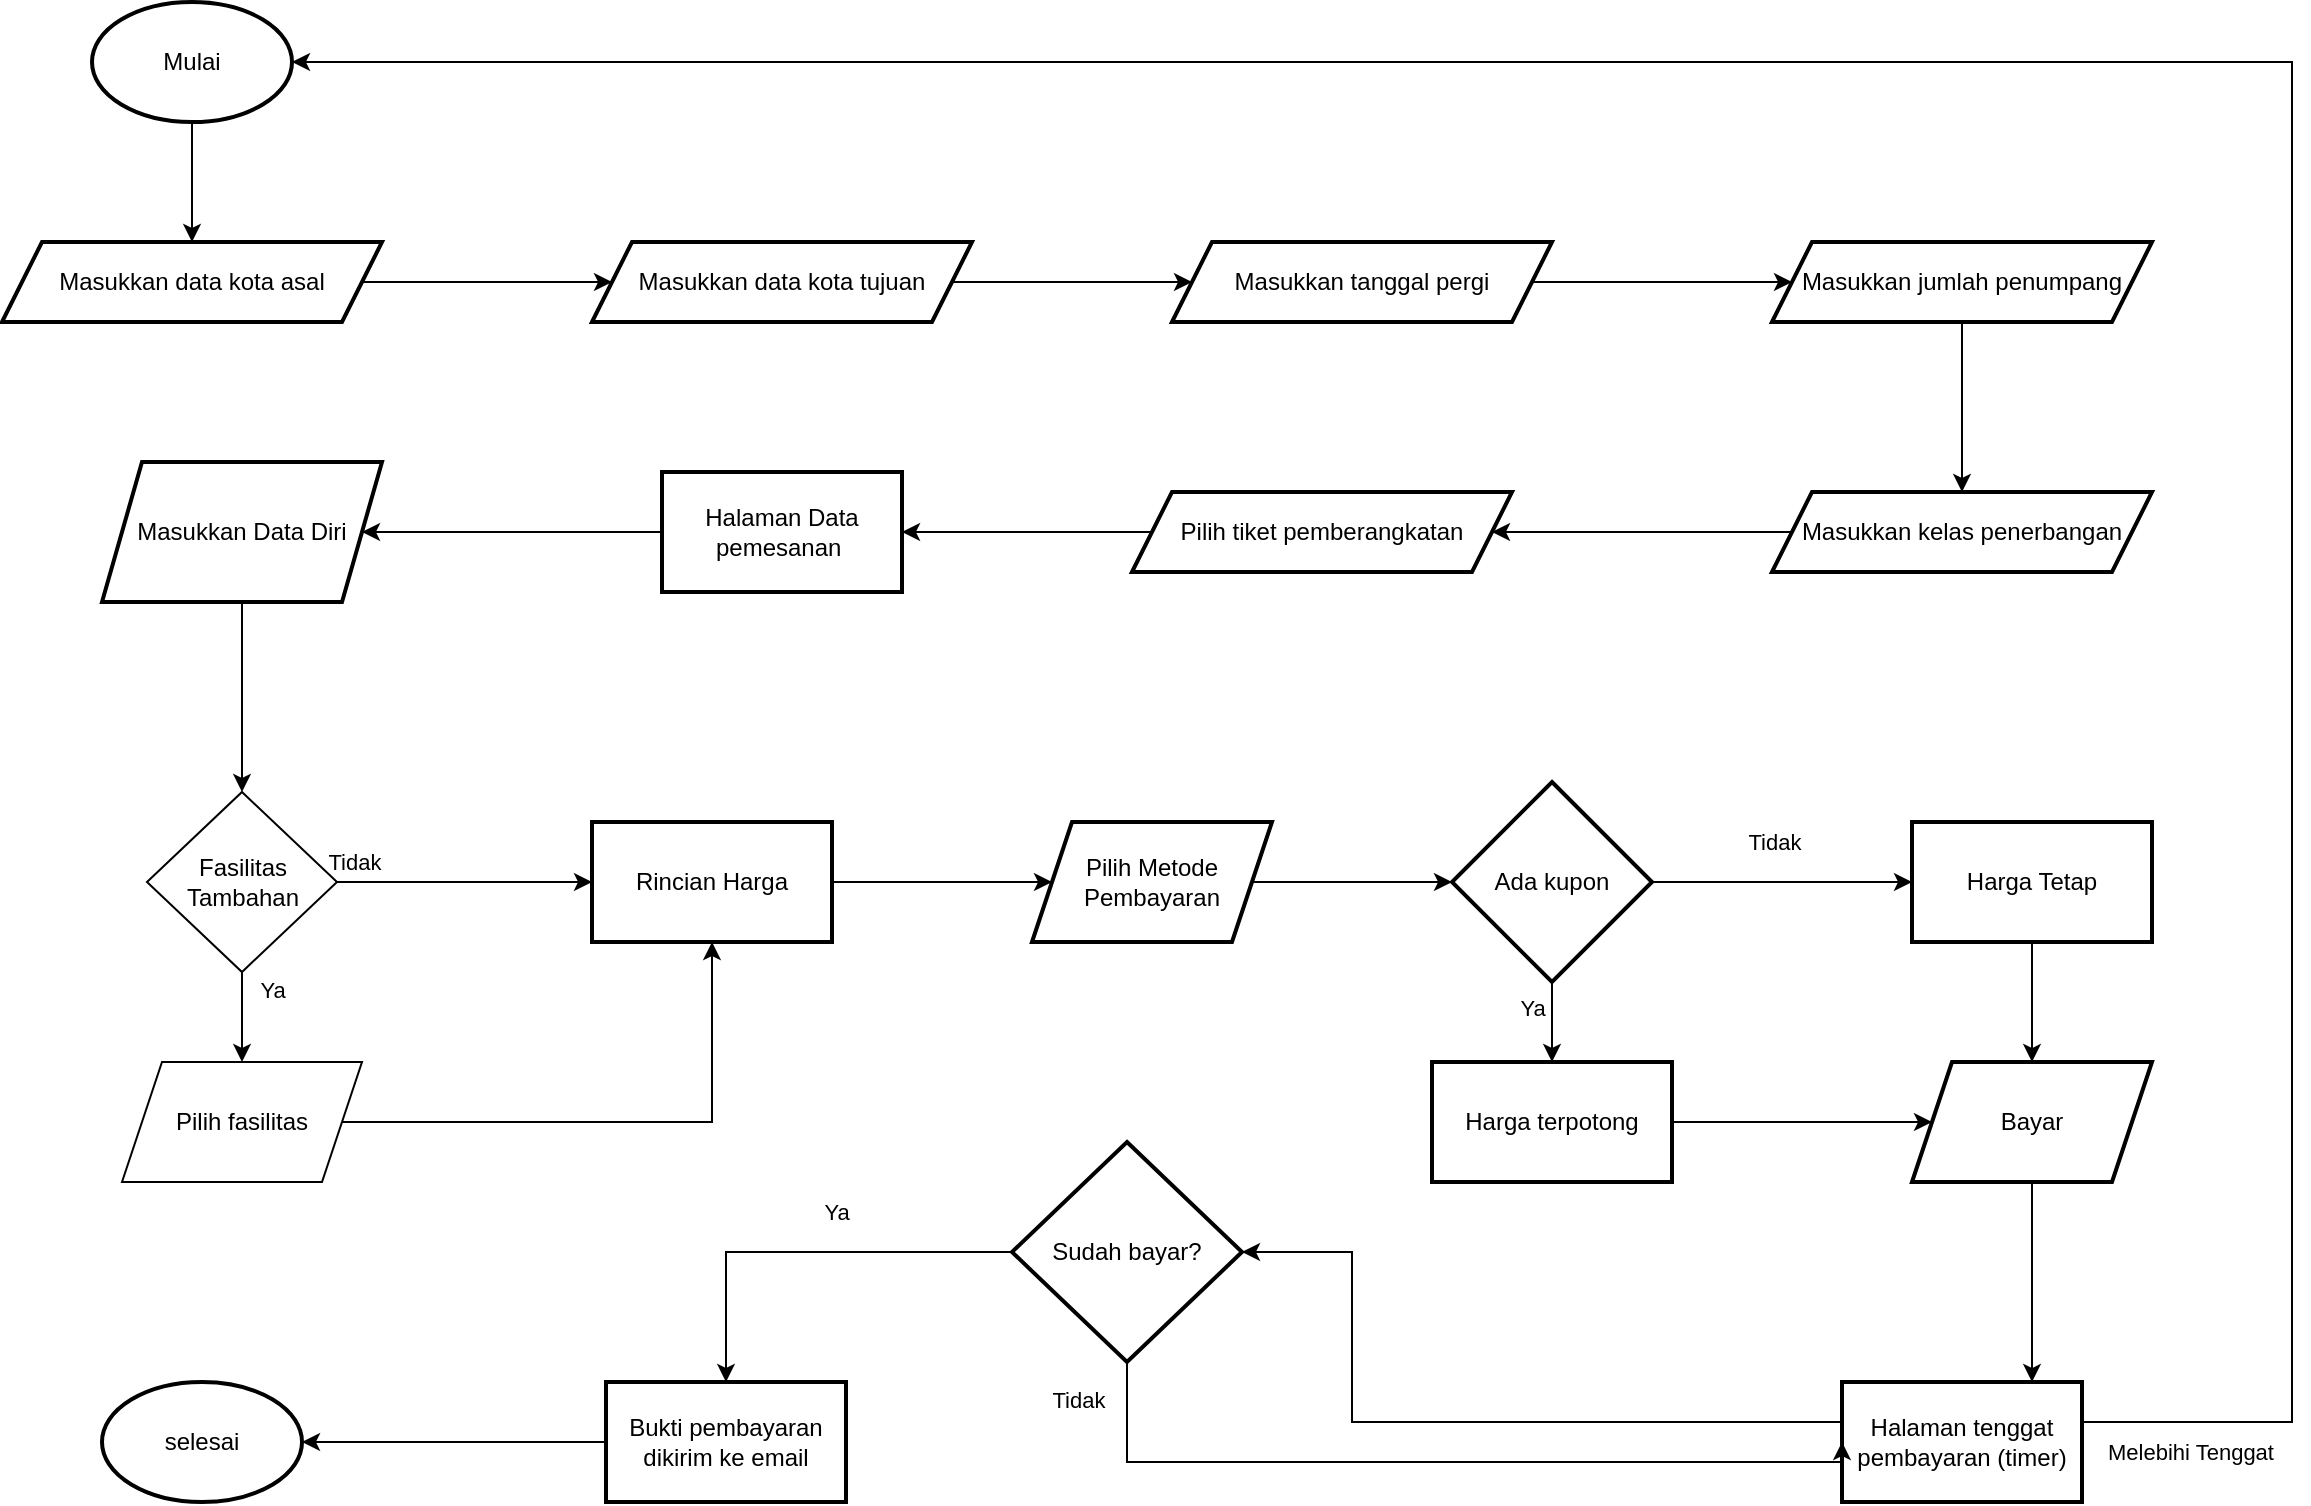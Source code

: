 <mxfile version="22.0.5" type="github">
  <diagram id="C5RBs43oDa-KdzZeNtuy" name="Page-1">
    <mxGraphModel dx="3088" dy="780" grid="1" gridSize="10" guides="1" tooltips="1" connect="1" arrows="1" fold="1" page="1" pageScale="1" pageWidth="827" pageHeight="1169" math="0" shadow="0">
      <root>
        <mxCell id="WIyWlLk6GJQsqaUBKTNV-0" />
        <mxCell id="WIyWlLk6GJQsqaUBKTNV-1" parent="WIyWlLk6GJQsqaUBKTNV-0" />
        <mxCell id="cWJgLylut5jlFDtUURkS-3" value="" style="edgeStyle=orthogonalEdgeStyle;rounded=0;orthogonalLoop=1;jettySize=auto;html=1;labelBackgroundColor=none;fontColor=default;" edge="1" parent="WIyWlLk6GJQsqaUBKTNV-1" source="cWJgLylut5jlFDtUURkS-1" target="cWJgLylut5jlFDtUURkS-2">
          <mxGeometry relative="1" as="geometry" />
        </mxCell>
        <mxCell id="cWJgLylut5jlFDtUURkS-1" value="Mulai" style="strokeWidth=2;html=1;shape=mxgraph.flowchart.start_1;whiteSpace=wrap;labelBackgroundColor=none;rounded=0;" vertex="1" parent="WIyWlLk6GJQsqaUBKTNV-1">
          <mxGeometry x="-790" y="20" width="100" height="60" as="geometry" />
        </mxCell>
        <mxCell id="cWJgLylut5jlFDtUURkS-5" value="" style="edgeStyle=orthogonalEdgeStyle;rounded=0;orthogonalLoop=1;jettySize=auto;html=1;labelBackgroundColor=none;fontColor=default;" edge="1" parent="WIyWlLk6GJQsqaUBKTNV-1" source="cWJgLylut5jlFDtUURkS-2" target="cWJgLylut5jlFDtUURkS-4">
          <mxGeometry relative="1" as="geometry" />
        </mxCell>
        <mxCell id="cWJgLylut5jlFDtUURkS-2" value="Masukkan data kota asal" style="shape=parallelogram;perimeter=parallelogramPerimeter;whiteSpace=wrap;html=1;fixedSize=1;strokeWidth=2;labelBackgroundColor=none;rounded=0;" vertex="1" parent="WIyWlLk6GJQsqaUBKTNV-1">
          <mxGeometry x="-835" y="140" width="190" height="40" as="geometry" />
        </mxCell>
        <mxCell id="cWJgLylut5jlFDtUURkS-11" value="" style="edgeStyle=orthogonalEdgeStyle;rounded=0;orthogonalLoop=1;jettySize=auto;html=1;labelBackgroundColor=none;fontColor=default;" edge="1" parent="WIyWlLk6GJQsqaUBKTNV-1" source="cWJgLylut5jlFDtUURkS-4" target="cWJgLylut5jlFDtUURkS-10">
          <mxGeometry relative="1" as="geometry" />
        </mxCell>
        <mxCell id="cWJgLylut5jlFDtUURkS-4" value="Masukkan data kota tujuan" style="shape=parallelogram;perimeter=parallelogramPerimeter;whiteSpace=wrap;html=1;fixedSize=1;strokeWidth=2;labelBackgroundColor=none;rounded=0;" vertex="1" parent="WIyWlLk6GJQsqaUBKTNV-1">
          <mxGeometry x="-540" y="140" width="190" height="40" as="geometry" />
        </mxCell>
        <mxCell id="cWJgLylut5jlFDtUURkS-14" value="" style="edgeStyle=orthogonalEdgeStyle;rounded=0;orthogonalLoop=1;jettySize=auto;html=1;labelBackgroundColor=none;fontColor=default;" edge="1" parent="WIyWlLk6GJQsqaUBKTNV-1" source="cWJgLylut5jlFDtUURkS-10" target="cWJgLylut5jlFDtUURkS-13">
          <mxGeometry relative="1" as="geometry" />
        </mxCell>
        <mxCell id="cWJgLylut5jlFDtUURkS-10" value="Masukkan tanggal pergi" style="shape=parallelogram;perimeter=parallelogramPerimeter;whiteSpace=wrap;html=1;fixedSize=1;strokeWidth=2;labelBackgroundColor=none;rounded=0;" vertex="1" parent="WIyWlLk6GJQsqaUBKTNV-1">
          <mxGeometry x="-250" y="140" width="190" height="40" as="geometry" />
        </mxCell>
        <mxCell id="cWJgLylut5jlFDtUURkS-16" value="" style="edgeStyle=orthogonalEdgeStyle;rounded=0;orthogonalLoop=1;jettySize=auto;html=1;labelBackgroundColor=none;fontColor=default;" edge="1" parent="WIyWlLk6GJQsqaUBKTNV-1" source="cWJgLylut5jlFDtUURkS-13" target="cWJgLylut5jlFDtUURkS-15">
          <mxGeometry relative="1" as="geometry" />
        </mxCell>
        <mxCell id="cWJgLylut5jlFDtUURkS-13" value="Masukkan jumlah penumpang" style="shape=parallelogram;perimeter=parallelogramPerimeter;whiteSpace=wrap;html=1;fixedSize=1;strokeWidth=2;labelBackgroundColor=none;rounded=0;" vertex="1" parent="WIyWlLk6GJQsqaUBKTNV-1">
          <mxGeometry x="50" y="140" width="190" height="40" as="geometry" />
        </mxCell>
        <mxCell id="cWJgLylut5jlFDtUURkS-18" value="" style="edgeStyle=orthogonalEdgeStyle;rounded=0;orthogonalLoop=1;jettySize=auto;html=1;labelBackgroundColor=none;fontColor=default;" edge="1" parent="WIyWlLk6GJQsqaUBKTNV-1" source="cWJgLylut5jlFDtUURkS-15" target="cWJgLylut5jlFDtUURkS-17">
          <mxGeometry relative="1" as="geometry" />
        </mxCell>
        <mxCell id="cWJgLylut5jlFDtUURkS-15" value="Masukkan kelas penerbangan" style="shape=parallelogram;perimeter=parallelogramPerimeter;whiteSpace=wrap;html=1;fixedSize=1;strokeWidth=2;labelBackgroundColor=none;rounded=0;" vertex="1" parent="WIyWlLk6GJQsqaUBKTNV-1">
          <mxGeometry x="50" y="265" width="190" height="40" as="geometry" />
        </mxCell>
        <mxCell id="cWJgLylut5jlFDtUURkS-22" value="" style="edgeStyle=orthogonalEdgeStyle;rounded=0;orthogonalLoop=1;jettySize=auto;html=1;labelBackgroundColor=none;fontColor=default;" edge="1" parent="WIyWlLk6GJQsqaUBKTNV-1" source="cWJgLylut5jlFDtUURkS-17" target="cWJgLylut5jlFDtUURkS-21">
          <mxGeometry relative="1" as="geometry" />
        </mxCell>
        <mxCell id="cWJgLylut5jlFDtUURkS-17" value="Pilih tiket pemberangkatan" style="shape=parallelogram;perimeter=parallelogramPerimeter;whiteSpace=wrap;html=1;fixedSize=1;strokeWidth=2;labelBackgroundColor=none;rounded=0;" vertex="1" parent="WIyWlLk6GJQsqaUBKTNV-1">
          <mxGeometry x="-270" y="265" width="190" height="40" as="geometry" />
        </mxCell>
        <mxCell id="cWJgLylut5jlFDtUURkS-24" value="" style="edgeStyle=orthogonalEdgeStyle;rounded=0;orthogonalLoop=1;jettySize=auto;html=1;labelBackgroundColor=none;fontColor=default;" edge="1" parent="WIyWlLk6GJQsqaUBKTNV-1" source="cWJgLylut5jlFDtUURkS-21" target="cWJgLylut5jlFDtUURkS-23">
          <mxGeometry relative="1" as="geometry" />
        </mxCell>
        <mxCell id="cWJgLylut5jlFDtUURkS-21" value="Halaman Data pemesanan&amp;nbsp;" style="whiteSpace=wrap;html=1;strokeWidth=2;labelBackgroundColor=none;rounded=0;" vertex="1" parent="WIyWlLk6GJQsqaUBKTNV-1">
          <mxGeometry x="-505" y="255" width="120" height="60" as="geometry" />
        </mxCell>
        <mxCell id="cWJgLylut5jlFDtUURkS-80" style="edgeStyle=orthogonalEdgeStyle;rounded=0;orthogonalLoop=1;jettySize=auto;html=1;labelBackgroundColor=none;fontColor=default;" edge="1" parent="WIyWlLk6GJQsqaUBKTNV-1" source="cWJgLylut5jlFDtUURkS-23" target="cWJgLylut5jlFDtUURkS-78">
          <mxGeometry relative="1" as="geometry" />
        </mxCell>
        <mxCell id="cWJgLylut5jlFDtUURkS-23" value="Masukkan Data Diri" style="shape=parallelogram;perimeter=parallelogramPerimeter;whiteSpace=wrap;html=1;fixedSize=1;strokeWidth=2;labelBackgroundColor=none;rounded=0;" vertex="1" parent="WIyWlLk6GJQsqaUBKTNV-1">
          <mxGeometry x="-785" y="250" width="140" height="70" as="geometry" />
        </mxCell>
        <mxCell id="cWJgLylut5jlFDtUURkS-32" value="" style="edgeStyle=orthogonalEdgeStyle;rounded=0;orthogonalLoop=1;jettySize=auto;html=1;labelBackgroundColor=none;fontColor=default;" edge="1" parent="WIyWlLk6GJQsqaUBKTNV-1" source="cWJgLylut5jlFDtUURkS-27" target="cWJgLylut5jlFDtUURkS-31">
          <mxGeometry relative="1" as="geometry" />
        </mxCell>
        <mxCell id="cWJgLylut5jlFDtUURkS-27" value="Rincian Harga" style="whiteSpace=wrap;html=1;strokeWidth=2;labelBackgroundColor=none;rounded=0;" vertex="1" parent="WIyWlLk6GJQsqaUBKTNV-1">
          <mxGeometry x="-540" y="430" width="120" height="60" as="geometry" />
        </mxCell>
        <mxCell id="cWJgLylut5jlFDtUURkS-34" style="edgeStyle=orthogonalEdgeStyle;rounded=0;orthogonalLoop=1;jettySize=auto;html=1;labelBackgroundColor=none;fontColor=default;" edge="1" parent="WIyWlLk6GJQsqaUBKTNV-1" source="cWJgLylut5jlFDtUURkS-31" target="cWJgLylut5jlFDtUURkS-33">
          <mxGeometry relative="1" as="geometry" />
        </mxCell>
        <mxCell id="cWJgLylut5jlFDtUURkS-31" value="Pilih Metode Pembayaran" style="shape=parallelogram;perimeter=parallelogramPerimeter;whiteSpace=wrap;html=1;fixedSize=1;strokeWidth=2;labelBackgroundColor=none;rounded=0;" vertex="1" parent="WIyWlLk6GJQsqaUBKTNV-1">
          <mxGeometry x="-320" y="430" width="120" height="60" as="geometry" />
        </mxCell>
        <mxCell id="cWJgLylut5jlFDtUURkS-36" value="" style="edgeStyle=orthogonalEdgeStyle;rounded=0;orthogonalLoop=1;jettySize=auto;html=1;labelBackgroundColor=none;fontColor=default;" edge="1" parent="WIyWlLk6GJQsqaUBKTNV-1" source="cWJgLylut5jlFDtUURkS-33" target="cWJgLylut5jlFDtUURkS-35">
          <mxGeometry relative="1" as="geometry" />
        </mxCell>
        <mxCell id="cWJgLylut5jlFDtUURkS-64" value="Ya" style="edgeLabel;html=1;align=center;verticalAlign=middle;resizable=0;points=[];labelBackgroundColor=none;" vertex="1" connectable="0" parent="cWJgLylut5jlFDtUURkS-36">
          <mxGeometry x="-0.526" relative="1" as="geometry">
            <mxPoint x="-10" y="3" as="offset" />
          </mxGeometry>
        </mxCell>
        <mxCell id="cWJgLylut5jlFDtUURkS-38" value="" style="edgeStyle=orthogonalEdgeStyle;rounded=0;orthogonalLoop=1;jettySize=auto;html=1;labelBackgroundColor=none;fontColor=default;" edge="1" parent="WIyWlLk6GJQsqaUBKTNV-1" source="cWJgLylut5jlFDtUURkS-33" target="cWJgLylut5jlFDtUURkS-37">
          <mxGeometry relative="1" as="geometry" />
        </mxCell>
        <mxCell id="cWJgLylut5jlFDtUURkS-61" value="Tidak" style="edgeLabel;html=1;align=center;verticalAlign=middle;resizable=0;points=[];labelBackgroundColor=none;" vertex="1" connectable="0" parent="cWJgLylut5jlFDtUURkS-38">
          <mxGeometry x="0.029" y="4" relative="1" as="geometry">
            <mxPoint x="-6" y="-16" as="offset" />
          </mxGeometry>
        </mxCell>
        <mxCell id="cWJgLylut5jlFDtUURkS-33" value="Ada kupon" style="strokeWidth=2;html=1;shape=mxgraph.flowchart.decision;whiteSpace=wrap;labelBackgroundColor=none;rounded=0;" vertex="1" parent="WIyWlLk6GJQsqaUBKTNV-1">
          <mxGeometry x="-110" y="410" width="100" height="100" as="geometry" />
        </mxCell>
        <mxCell id="cWJgLylut5jlFDtUURkS-40" value="" style="edgeStyle=orthogonalEdgeStyle;rounded=0;orthogonalLoop=1;jettySize=auto;html=1;labelBackgroundColor=none;fontColor=default;" edge="1" parent="WIyWlLk6GJQsqaUBKTNV-1" source="cWJgLylut5jlFDtUURkS-35" target="cWJgLylut5jlFDtUURkS-39">
          <mxGeometry relative="1" as="geometry">
            <Array as="points">
              <mxPoint x="70" y="580" />
              <mxPoint x="70" y="580" />
            </Array>
          </mxGeometry>
        </mxCell>
        <mxCell id="cWJgLylut5jlFDtUURkS-35" value="Harga terpotong" style="whiteSpace=wrap;html=1;strokeWidth=2;labelBackgroundColor=none;rounded=0;" vertex="1" parent="WIyWlLk6GJQsqaUBKTNV-1">
          <mxGeometry x="-120" y="550" width="120" height="60" as="geometry" />
        </mxCell>
        <mxCell id="cWJgLylut5jlFDtUURkS-41" style="edgeStyle=orthogonalEdgeStyle;rounded=0;orthogonalLoop=1;jettySize=auto;html=1;labelBackgroundColor=none;fontColor=default;" edge="1" parent="WIyWlLk6GJQsqaUBKTNV-1" source="cWJgLylut5jlFDtUURkS-37" target="cWJgLylut5jlFDtUURkS-39">
          <mxGeometry relative="1" as="geometry" />
        </mxCell>
        <mxCell id="cWJgLylut5jlFDtUURkS-37" value="Harga Tetap" style="whiteSpace=wrap;html=1;strokeWidth=2;labelBackgroundColor=none;rounded=0;" vertex="1" parent="WIyWlLk6GJQsqaUBKTNV-1">
          <mxGeometry x="120" y="430" width="120" height="60" as="geometry" />
        </mxCell>
        <mxCell id="cWJgLylut5jlFDtUURkS-43" value="" style="edgeStyle=orthogonalEdgeStyle;rounded=0;orthogonalLoop=1;jettySize=auto;html=1;labelBackgroundColor=none;fontColor=default;" edge="1" parent="WIyWlLk6GJQsqaUBKTNV-1" source="cWJgLylut5jlFDtUURkS-39" target="cWJgLylut5jlFDtUURkS-42">
          <mxGeometry relative="1" as="geometry">
            <Array as="points">
              <mxPoint x="180" y="650" />
              <mxPoint x="180" y="650" />
            </Array>
          </mxGeometry>
        </mxCell>
        <mxCell id="cWJgLylut5jlFDtUURkS-39" value="Bayar" style="shape=parallelogram;perimeter=parallelogramPerimeter;whiteSpace=wrap;html=1;fixedSize=1;strokeWidth=2;labelBackgroundColor=none;rounded=0;" vertex="1" parent="WIyWlLk6GJQsqaUBKTNV-1">
          <mxGeometry x="120" y="550" width="120" height="60" as="geometry" />
        </mxCell>
        <mxCell id="cWJgLylut5jlFDtUURkS-70" style="edgeStyle=orthogonalEdgeStyle;rounded=0;orthogonalLoop=1;jettySize=auto;html=1;labelBackgroundColor=none;fontColor=default;" edge="1" parent="WIyWlLk6GJQsqaUBKTNV-1" source="cWJgLylut5jlFDtUURkS-42" target="cWJgLylut5jlFDtUURkS-44">
          <mxGeometry relative="1" as="geometry">
            <Array as="points">
              <mxPoint x="-160" y="730" />
              <mxPoint x="-160" y="645" />
            </Array>
          </mxGeometry>
        </mxCell>
        <mxCell id="cWJgLylut5jlFDtUURkS-42" value="Halaman tenggat pembayaran (timer)" style="whiteSpace=wrap;html=1;strokeWidth=2;labelBackgroundColor=none;rounded=0;" vertex="1" parent="WIyWlLk6GJQsqaUBKTNV-1">
          <mxGeometry x="85" y="710" width="120" height="60" as="geometry" />
        </mxCell>
        <mxCell id="cWJgLylut5jlFDtUURkS-54" value="" style="edgeStyle=orthogonalEdgeStyle;rounded=0;orthogonalLoop=1;jettySize=auto;html=1;labelBackgroundColor=none;fontColor=default;" edge="1" parent="WIyWlLk6GJQsqaUBKTNV-1" source="cWJgLylut5jlFDtUURkS-44" target="cWJgLylut5jlFDtUURkS-53">
          <mxGeometry relative="1" as="geometry" />
        </mxCell>
        <mxCell id="cWJgLylut5jlFDtUURkS-59" value="Ya" style="edgeLabel;html=1;align=center;verticalAlign=middle;resizable=0;points=[];labelBackgroundColor=none;" vertex="1" connectable="0" parent="cWJgLylut5jlFDtUURkS-54">
          <mxGeometry x="-0.257" y="-3" relative="1" as="geometry">
            <mxPoint x="-11" y="-17" as="offset" />
          </mxGeometry>
        </mxCell>
        <mxCell id="cWJgLylut5jlFDtUURkS-44" value="Sudah bayar?" style="rhombus;whiteSpace=wrap;html=1;strokeWidth=2;labelBackgroundColor=none;rounded=0;" vertex="1" parent="WIyWlLk6GJQsqaUBKTNV-1">
          <mxGeometry x="-330" y="590" width="115" height="110" as="geometry" />
        </mxCell>
        <mxCell id="cWJgLylut5jlFDtUURkS-53" value="Bukti pembayaran dikirim ke email" style="whiteSpace=wrap;html=1;strokeWidth=2;labelBackgroundColor=none;rounded=0;" vertex="1" parent="WIyWlLk6GJQsqaUBKTNV-1">
          <mxGeometry x="-533" y="710" width="120" height="60" as="geometry" />
        </mxCell>
        <mxCell id="cWJgLylut5jlFDtUURkS-55" value="selesai&lt;br&gt;" style="strokeWidth=2;html=1;shape=mxgraph.flowchart.start_1;whiteSpace=wrap;labelBackgroundColor=none;" vertex="1" parent="WIyWlLk6GJQsqaUBKTNV-1">
          <mxGeometry x="-785" y="710" width="100" height="60" as="geometry" />
        </mxCell>
        <mxCell id="cWJgLylut5jlFDtUURkS-56" style="edgeStyle=orthogonalEdgeStyle;rounded=0;orthogonalLoop=1;jettySize=auto;html=1;entryX=1;entryY=0.5;entryDx=0;entryDy=0;entryPerimeter=0;labelBackgroundColor=none;fontColor=default;" edge="1" parent="WIyWlLk6GJQsqaUBKTNV-1" source="cWJgLylut5jlFDtUURkS-53" target="cWJgLylut5jlFDtUURkS-55">
          <mxGeometry relative="1" as="geometry" />
        </mxCell>
        <mxCell id="cWJgLylut5jlFDtUURkS-57" style="edgeStyle=orthogonalEdgeStyle;rounded=0;orthogonalLoop=1;jettySize=auto;html=1;entryX=1;entryY=0.5;entryDx=0;entryDy=0;entryPerimeter=0;labelBackgroundColor=none;fontColor=default;" edge="1" parent="WIyWlLk6GJQsqaUBKTNV-1" source="cWJgLylut5jlFDtUURkS-42" target="cWJgLylut5jlFDtUURkS-1">
          <mxGeometry relative="1" as="geometry">
            <Array as="points">
              <mxPoint x="310" y="730" />
              <mxPoint x="310" y="50" />
            </Array>
          </mxGeometry>
        </mxCell>
        <mxCell id="cWJgLylut5jlFDtUURkS-65" value="Melebihi Tenggat" style="edgeLabel;html=1;align=center;verticalAlign=middle;resizable=0;points=[];labelBackgroundColor=none;" vertex="1" connectable="0" parent="cWJgLylut5jlFDtUURkS-57">
          <mxGeometry x="-0.877" relative="1" as="geometry">
            <mxPoint x="-51" y="20" as="offset" />
          </mxGeometry>
        </mxCell>
        <mxCell id="cWJgLylut5jlFDtUURkS-74" style="edgeStyle=orthogonalEdgeStyle;rounded=0;orthogonalLoop=1;jettySize=auto;html=1;entryX=0;entryY=0.5;entryDx=0;entryDy=0;exitX=0.5;exitY=1;exitDx=0;exitDy=0;labelBackgroundColor=none;fontColor=default;" edge="1" parent="WIyWlLk6GJQsqaUBKTNV-1" source="cWJgLylut5jlFDtUURkS-44" target="cWJgLylut5jlFDtUURkS-42">
          <mxGeometry relative="1" as="geometry">
            <mxPoint x="-331.04" y="700" as="sourcePoint" />
            <mxPoint x="80.0" y="748.98" as="targetPoint" />
            <Array as="points">
              <mxPoint x="-272" y="750" />
              <mxPoint x="85" y="750" />
            </Array>
          </mxGeometry>
        </mxCell>
        <mxCell id="cWJgLylut5jlFDtUURkS-76" value="Tidak" style="edgeLabel;html=1;align=center;verticalAlign=middle;resizable=0;points=[];labelBackgroundColor=none;" vertex="1" connectable="0" parent="cWJgLylut5jlFDtUURkS-74">
          <mxGeometry x="-0.939" y="4" relative="1" as="geometry">
            <mxPoint x="-29" y="6" as="offset" />
          </mxGeometry>
        </mxCell>
        <mxCell id="cWJgLylut5jlFDtUURkS-86" style="edgeStyle=orthogonalEdgeStyle;rounded=0;orthogonalLoop=1;jettySize=auto;html=1;entryX=0;entryY=0.5;entryDx=0;entryDy=0;labelBackgroundColor=none;fontColor=default;" edge="1" parent="WIyWlLk6GJQsqaUBKTNV-1" source="cWJgLylut5jlFDtUURkS-78" target="cWJgLylut5jlFDtUURkS-27">
          <mxGeometry relative="1" as="geometry" />
        </mxCell>
        <mxCell id="cWJgLylut5jlFDtUURkS-89" value="Tidak" style="edgeLabel;html=1;align=center;verticalAlign=middle;resizable=0;points=[];labelBackgroundColor=none;" vertex="1" connectable="0" parent="cWJgLylut5jlFDtUURkS-86">
          <mxGeometry x="-0.067" y="1" relative="1" as="geometry">
            <mxPoint x="-51" y="-9" as="offset" />
          </mxGeometry>
        </mxCell>
        <mxCell id="cWJgLylut5jlFDtUURkS-94" value="" style="edgeStyle=orthogonalEdgeStyle;rounded=0;orthogonalLoop=1;jettySize=auto;html=1;labelBackgroundColor=none;fontColor=default;" edge="1" parent="WIyWlLk6GJQsqaUBKTNV-1" source="cWJgLylut5jlFDtUURkS-78" target="cWJgLylut5jlFDtUURkS-93">
          <mxGeometry relative="1" as="geometry" />
        </mxCell>
        <mxCell id="cWJgLylut5jlFDtUURkS-96" value="Ya" style="edgeLabel;html=1;align=center;verticalAlign=middle;resizable=0;points=[];labelBackgroundColor=none;" vertex="1" connectable="0" parent="cWJgLylut5jlFDtUURkS-94">
          <mxGeometry x="-0.606" relative="1" as="geometry">
            <mxPoint x="15" as="offset" />
          </mxGeometry>
        </mxCell>
        <mxCell id="cWJgLylut5jlFDtUURkS-78" value="Fasilitas Tambahan" style="rhombus;whiteSpace=wrap;html=1;labelBackgroundColor=none;" vertex="1" parent="WIyWlLk6GJQsqaUBKTNV-1">
          <mxGeometry x="-762.5" y="415" width="95" height="90" as="geometry" />
        </mxCell>
        <mxCell id="cWJgLylut5jlFDtUURkS-95" style="edgeStyle=orthogonalEdgeStyle;rounded=0;orthogonalLoop=1;jettySize=auto;html=1;entryX=0.5;entryY=1;entryDx=0;entryDy=0;labelBackgroundColor=none;fontColor=default;" edge="1" parent="WIyWlLk6GJQsqaUBKTNV-1" source="cWJgLylut5jlFDtUURkS-93" target="cWJgLylut5jlFDtUURkS-27">
          <mxGeometry relative="1" as="geometry" />
        </mxCell>
        <mxCell id="cWJgLylut5jlFDtUURkS-93" value="Pilih fasilitas" style="shape=parallelogram;perimeter=parallelogramPerimeter;whiteSpace=wrap;html=1;fixedSize=1;labelBackgroundColor=none;" vertex="1" parent="WIyWlLk6GJQsqaUBKTNV-1">
          <mxGeometry x="-775" y="550" width="120" height="60" as="geometry" />
        </mxCell>
      </root>
    </mxGraphModel>
  </diagram>
</mxfile>
